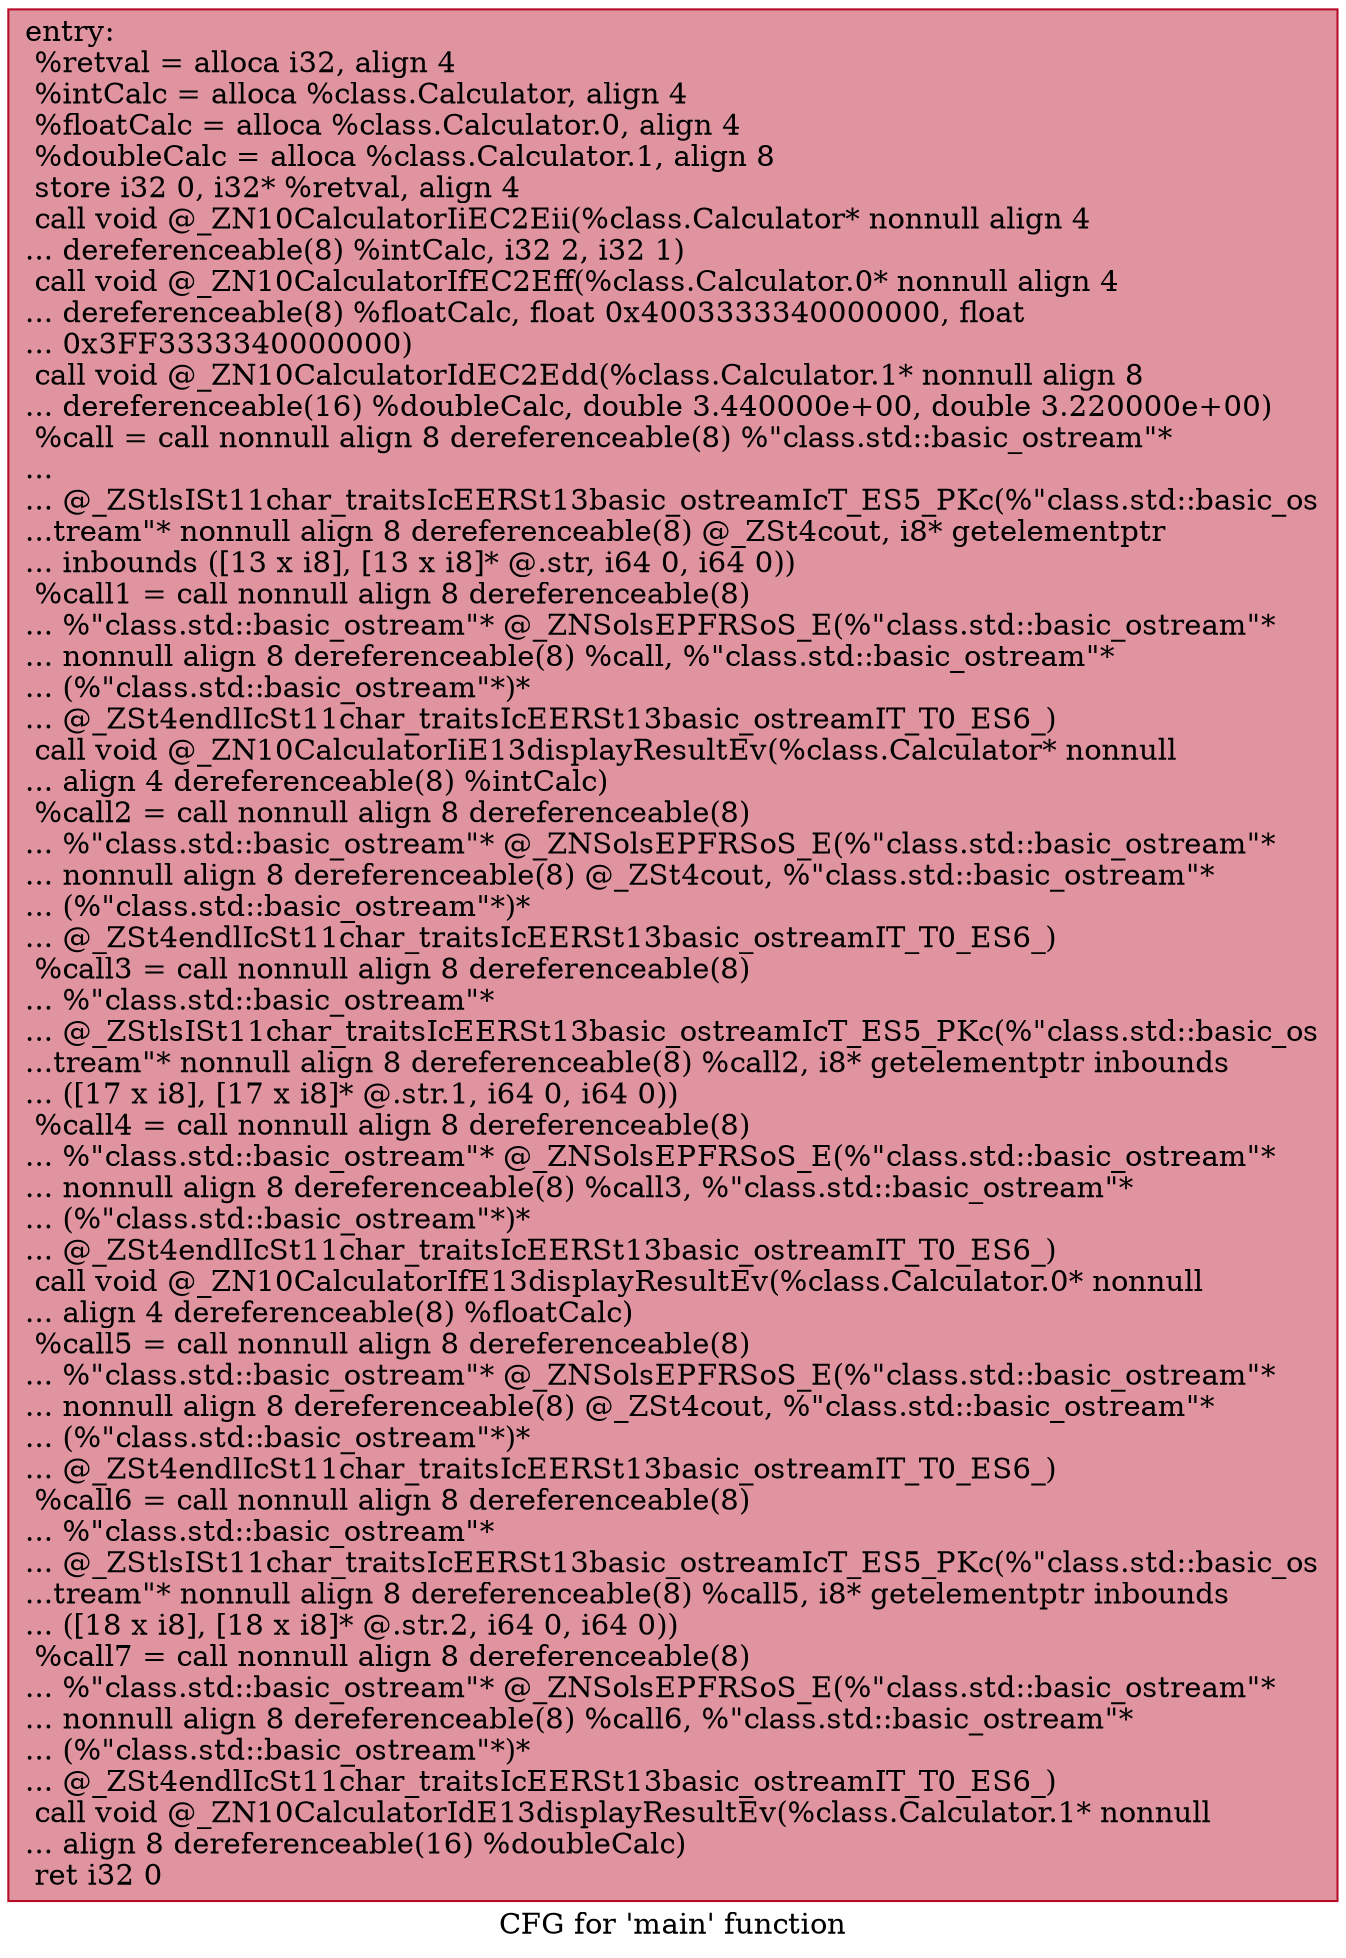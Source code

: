 digraph "CFG for 'main' function" {
	label="CFG for 'main' function";

	Node0x55d97c6c3610 [shape=record,color="#b70d28ff", style=filled, fillcolor="#b70d2870",label="{entry:\l  %retval = alloca i32, align 4\l  %intCalc = alloca %class.Calculator, align 4\l  %floatCalc = alloca %class.Calculator.0, align 4\l  %doubleCalc = alloca %class.Calculator.1, align 8\l  store i32 0, i32* %retval, align 4\l  call void @_ZN10CalculatorIiEC2Eii(%class.Calculator* nonnull align 4\l... dereferenceable(8) %intCalc, i32 2, i32 1)\l  call void @_ZN10CalculatorIfEC2Eff(%class.Calculator.0* nonnull align 4\l... dereferenceable(8) %floatCalc, float 0x4003333340000000, float\l... 0x3FF3333340000000)\l  call void @_ZN10CalculatorIdEC2Edd(%class.Calculator.1* nonnull align 8\l... dereferenceable(16) %doubleCalc, double 3.440000e+00, double 3.220000e+00)\l  %call = call nonnull align 8 dereferenceable(8) %\"class.std::basic_ostream\"*\l...\l... @_ZStlsISt11char_traitsIcEERSt13basic_ostreamIcT_ES5_PKc(%\"class.std::basic_os\l...tream\"* nonnull align 8 dereferenceable(8) @_ZSt4cout, i8* getelementptr\l... inbounds ([13 x i8], [13 x i8]* @.str, i64 0, i64 0))\l  %call1 = call nonnull align 8 dereferenceable(8)\l... %\"class.std::basic_ostream\"* @_ZNSolsEPFRSoS_E(%\"class.std::basic_ostream\"*\l... nonnull align 8 dereferenceable(8) %call, %\"class.std::basic_ostream\"*\l... (%\"class.std::basic_ostream\"*)*\l... @_ZSt4endlIcSt11char_traitsIcEERSt13basic_ostreamIT_T0_ES6_)\l  call void @_ZN10CalculatorIiE13displayResultEv(%class.Calculator* nonnull\l... align 4 dereferenceable(8) %intCalc)\l  %call2 = call nonnull align 8 dereferenceable(8)\l... %\"class.std::basic_ostream\"* @_ZNSolsEPFRSoS_E(%\"class.std::basic_ostream\"*\l... nonnull align 8 dereferenceable(8) @_ZSt4cout, %\"class.std::basic_ostream\"*\l... (%\"class.std::basic_ostream\"*)*\l... @_ZSt4endlIcSt11char_traitsIcEERSt13basic_ostreamIT_T0_ES6_)\l  %call3 = call nonnull align 8 dereferenceable(8)\l... %\"class.std::basic_ostream\"*\l... @_ZStlsISt11char_traitsIcEERSt13basic_ostreamIcT_ES5_PKc(%\"class.std::basic_os\l...tream\"* nonnull align 8 dereferenceable(8) %call2, i8* getelementptr inbounds\l... ([17 x i8], [17 x i8]* @.str.1, i64 0, i64 0))\l  %call4 = call nonnull align 8 dereferenceable(8)\l... %\"class.std::basic_ostream\"* @_ZNSolsEPFRSoS_E(%\"class.std::basic_ostream\"*\l... nonnull align 8 dereferenceable(8) %call3, %\"class.std::basic_ostream\"*\l... (%\"class.std::basic_ostream\"*)*\l... @_ZSt4endlIcSt11char_traitsIcEERSt13basic_ostreamIT_T0_ES6_)\l  call void @_ZN10CalculatorIfE13displayResultEv(%class.Calculator.0* nonnull\l... align 4 dereferenceable(8) %floatCalc)\l  %call5 = call nonnull align 8 dereferenceable(8)\l... %\"class.std::basic_ostream\"* @_ZNSolsEPFRSoS_E(%\"class.std::basic_ostream\"*\l... nonnull align 8 dereferenceable(8) @_ZSt4cout, %\"class.std::basic_ostream\"*\l... (%\"class.std::basic_ostream\"*)*\l... @_ZSt4endlIcSt11char_traitsIcEERSt13basic_ostreamIT_T0_ES6_)\l  %call6 = call nonnull align 8 dereferenceable(8)\l... %\"class.std::basic_ostream\"*\l... @_ZStlsISt11char_traitsIcEERSt13basic_ostreamIcT_ES5_PKc(%\"class.std::basic_os\l...tream\"* nonnull align 8 dereferenceable(8) %call5, i8* getelementptr inbounds\l... ([18 x i8], [18 x i8]* @.str.2, i64 0, i64 0))\l  %call7 = call nonnull align 8 dereferenceable(8)\l... %\"class.std::basic_ostream\"* @_ZNSolsEPFRSoS_E(%\"class.std::basic_ostream\"*\l... nonnull align 8 dereferenceable(8) %call6, %\"class.std::basic_ostream\"*\l... (%\"class.std::basic_ostream\"*)*\l... @_ZSt4endlIcSt11char_traitsIcEERSt13basic_ostreamIT_T0_ES6_)\l  call void @_ZN10CalculatorIdE13displayResultEv(%class.Calculator.1* nonnull\l... align 8 dereferenceable(16) %doubleCalc)\l  ret i32 0\l}"];
}
